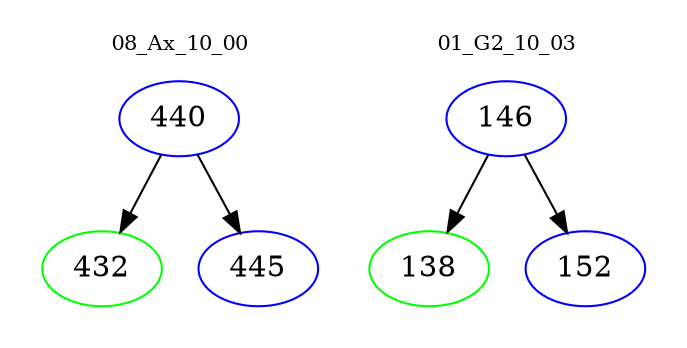 digraph{
subgraph cluster_0 {
color = white
label = "08_Ax_10_00";
fontsize=10;
T0_440 [label="440", color="blue"]
T0_440 -> T0_432 [color="black"]
T0_432 [label="432", color="green"]
T0_440 -> T0_445 [color="black"]
T0_445 [label="445", color="blue"]
}
subgraph cluster_1 {
color = white
label = "01_G2_10_03";
fontsize=10;
T1_146 [label="146", color="blue"]
T1_146 -> T1_138 [color="black"]
T1_138 [label="138", color="green"]
T1_146 -> T1_152 [color="black"]
T1_152 [label="152", color="blue"]
}
}
